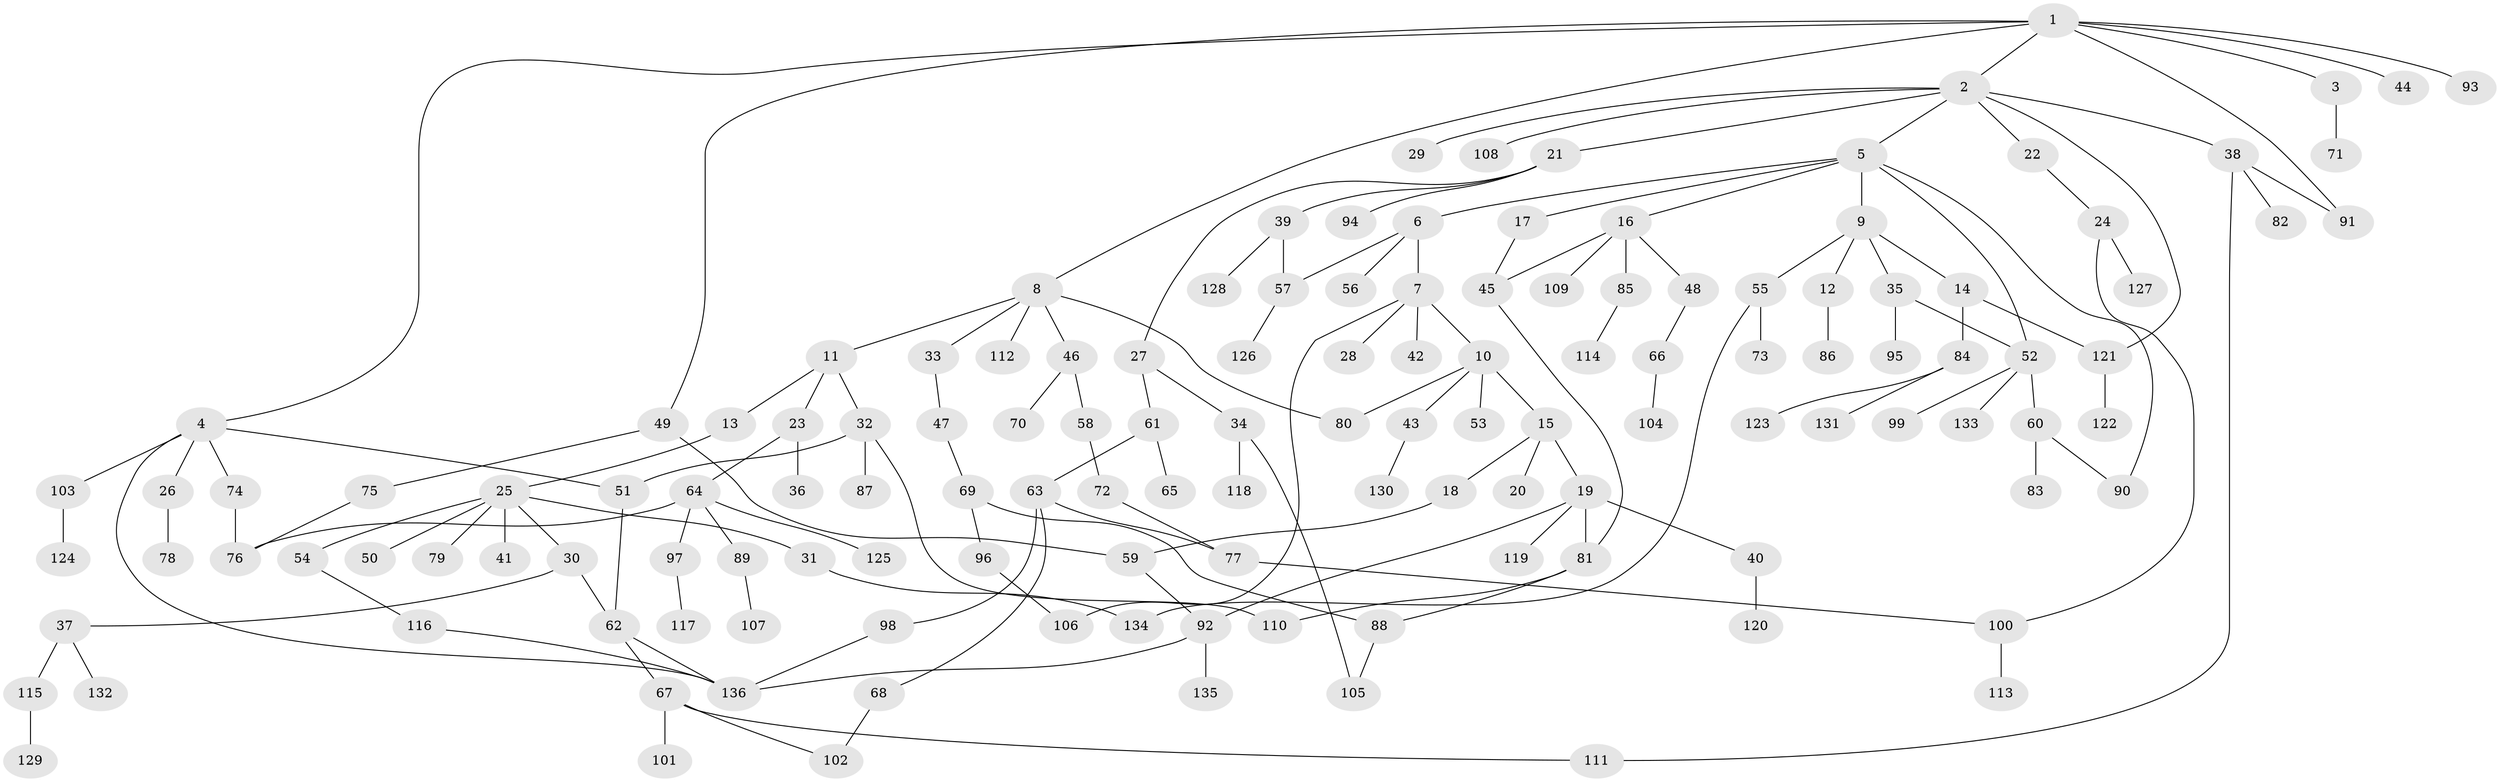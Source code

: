 // Generated by graph-tools (version 1.1) at 2025/10/02/27/25 16:10:53]
// undirected, 136 vertices, 162 edges
graph export_dot {
graph [start="1"]
  node [color=gray90,style=filled];
  1;
  2;
  3;
  4;
  5;
  6;
  7;
  8;
  9;
  10;
  11;
  12;
  13;
  14;
  15;
  16;
  17;
  18;
  19;
  20;
  21;
  22;
  23;
  24;
  25;
  26;
  27;
  28;
  29;
  30;
  31;
  32;
  33;
  34;
  35;
  36;
  37;
  38;
  39;
  40;
  41;
  42;
  43;
  44;
  45;
  46;
  47;
  48;
  49;
  50;
  51;
  52;
  53;
  54;
  55;
  56;
  57;
  58;
  59;
  60;
  61;
  62;
  63;
  64;
  65;
  66;
  67;
  68;
  69;
  70;
  71;
  72;
  73;
  74;
  75;
  76;
  77;
  78;
  79;
  80;
  81;
  82;
  83;
  84;
  85;
  86;
  87;
  88;
  89;
  90;
  91;
  92;
  93;
  94;
  95;
  96;
  97;
  98;
  99;
  100;
  101;
  102;
  103;
  104;
  105;
  106;
  107;
  108;
  109;
  110;
  111;
  112;
  113;
  114;
  115;
  116;
  117;
  118;
  119;
  120;
  121;
  122;
  123;
  124;
  125;
  126;
  127;
  128;
  129;
  130;
  131;
  132;
  133;
  134;
  135;
  136;
  1 -- 2;
  1 -- 3;
  1 -- 4;
  1 -- 8;
  1 -- 44;
  1 -- 49;
  1 -- 93;
  1 -- 91;
  2 -- 5;
  2 -- 21;
  2 -- 22;
  2 -- 29;
  2 -- 38;
  2 -- 108;
  2 -- 121;
  3 -- 71;
  4 -- 26;
  4 -- 74;
  4 -- 103;
  4 -- 51;
  4 -- 136;
  5 -- 6;
  5 -- 9;
  5 -- 16;
  5 -- 17;
  5 -- 90;
  5 -- 52;
  6 -- 7;
  6 -- 56;
  6 -- 57;
  7 -- 10;
  7 -- 28;
  7 -- 42;
  7 -- 106;
  8 -- 11;
  8 -- 33;
  8 -- 46;
  8 -- 80;
  8 -- 112;
  9 -- 12;
  9 -- 14;
  9 -- 35;
  9 -- 55;
  10 -- 15;
  10 -- 43;
  10 -- 53;
  10 -- 80;
  11 -- 13;
  11 -- 23;
  11 -- 32;
  12 -- 86;
  13 -- 25;
  14 -- 84;
  14 -- 121;
  15 -- 18;
  15 -- 19;
  15 -- 20;
  16 -- 48;
  16 -- 85;
  16 -- 109;
  16 -- 45;
  17 -- 45;
  18 -- 59;
  19 -- 40;
  19 -- 81;
  19 -- 119;
  19 -- 92;
  21 -- 27;
  21 -- 39;
  21 -- 94;
  22 -- 24;
  23 -- 36;
  23 -- 64;
  24 -- 127;
  24 -- 100;
  25 -- 30;
  25 -- 31;
  25 -- 41;
  25 -- 50;
  25 -- 54;
  25 -- 79;
  26 -- 78;
  27 -- 34;
  27 -- 61;
  30 -- 37;
  30 -- 62;
  31 -- 134;
  32 -- 51;
  32 -- 87;
  32 -- 110;
  33 -- 47;
  34 -- 118;
  34 -- 105;
  35 -- 52;
  35 -- 95;
  37 -- 115;
  37 -- 132;
  38 -- 82;
  38 -- 91;
  38 -- 111;
  39 -- 57;
  39 -- 128;
  40 -- 120;
  43 -- 130;
  45 -- 81;
  46 -- 58;
  46 -- 70;
  47 -- 69;
  48 -- 66;
  49 -- 59;
  49 -- 75;
  51 -- 62;
  52 -- 60;
  52 -- 99;
  52 -- 133;
  54 -- 116;
  55 -- 73;
  55 -- 134;
  57 -- 126;
  58 -- 72;
  59 -- 92;
  60 -- 83;
  60 -- 90;
  61 -- 63;
  61 -- 65;
  62 -- 67;
  62 -- 136;
  63 -- 68;
  63 -- 98;
  63 -- 77;
  64 -- 76;
  64 -- 89;
  64 -- 97;
  64 -- 125;
  66 -- 104;
  67 -- 101;
  67 -- 111;
  67 -- 102;
  68 -- 102;
  69 -- 96;
  69 -- 88;
  72 -- 77;
  74 -- 76;
  75 -- 76;
  77 -- 100;
  81 -- 88;
  81 -- 110;
  84 -- 123;
  84 -- 131;
  85 -- 114;
  88 -- 105;
  89 -- 107;
  92 -- 135;
  92 -- 136;
  96 -- 106;
  97 -- 117;
  98 -- 136;
  100 -- 113;
  103 -- 124;
  115 -- 129;
  116 -- 136;
  121 -- 122;
}
